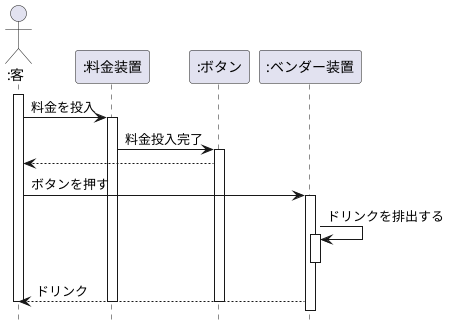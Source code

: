 @startuml
hide footbox
actor ":客" as user
participant ":料金装置" as device
participant ":ボタン" as botton
participant ":ベンダー装置" as bender

activate user
user -> device :料金を投入

activate device
device -> botton :料金投入完了

activate botton
user <-- botton
user -> bender :ボタンを押す

activate bender
bender -> bender:ドリンクを排出する

activate bender

deactivate bender
bender --> user :ドリンク

deactivate botton

deactivate device

deactivate user

@endum